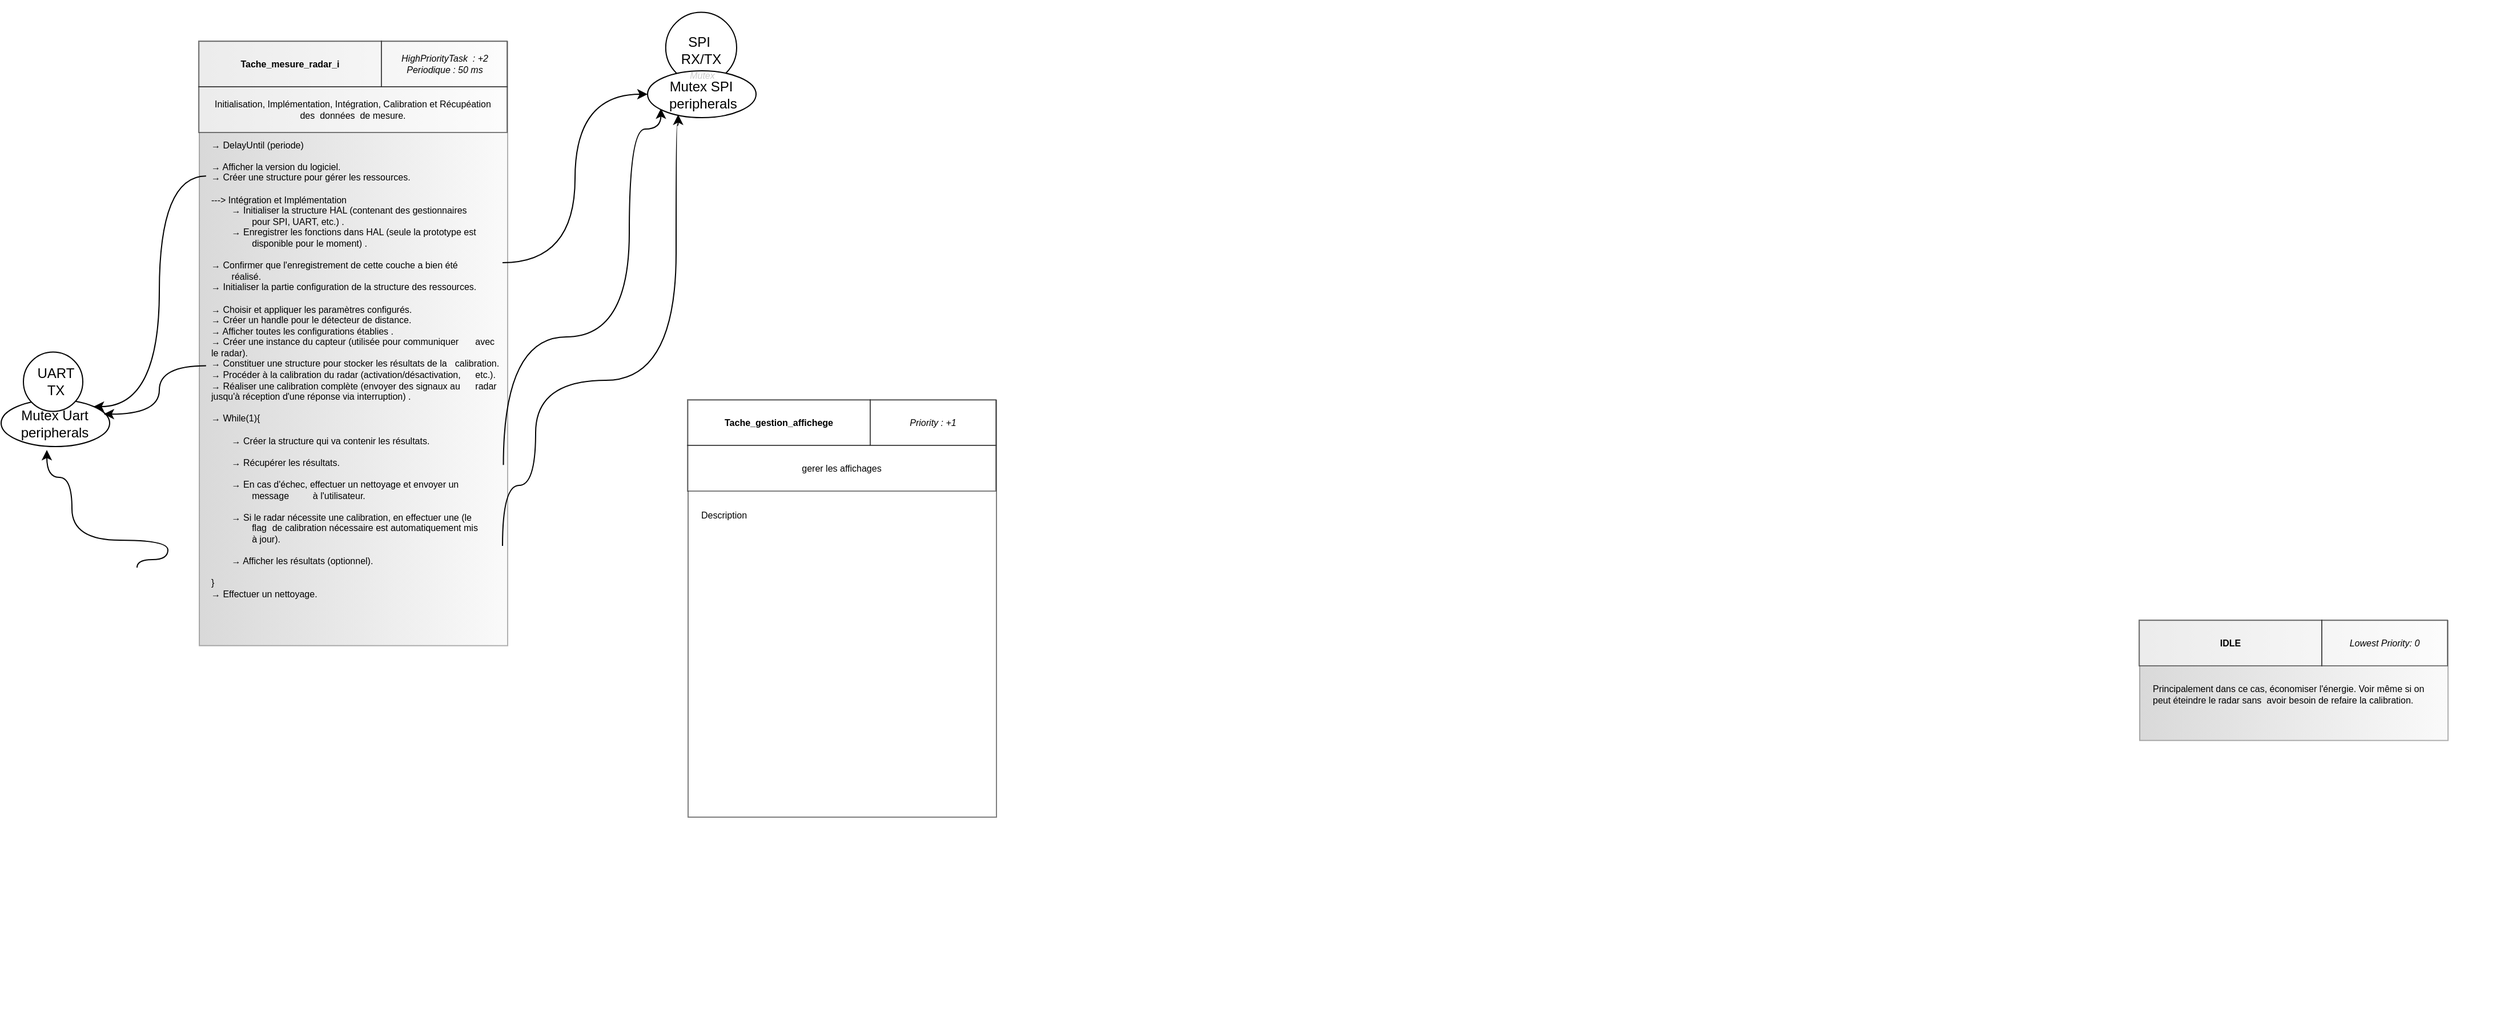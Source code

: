 <mxfile version="24.7.1" type="device">
  <diagram name="Page-1" id="BQXbJMpqSJHoT8ljhsxK">
    <mxGraphModel dx="1104" dy="631" grid="0" gridSize="10" guides="1" tooltips="1" connect="1" arrows="1" fold="1" page="1" pageScale="1" pageWidth="1575" pageHeight="1181" math="0" shadow="0">
      <root>
        <mxCell id="0" />
        <mxCell id="1" parent="0" />
        <mxCell id="yovDsSiOg5S1OaYQO72h-1" value="" style="group;align=left;fontSize=8;fontColor=#000000;opacity=50;" parent="1" vertex="1" connectable="0">
          <mxGeometry x="225" y="134" width="807" height="657" as="geometry" />
        </mxCell>
        <mxCell id="yovDsSiOg5S1OaYQO72h-2" value="" style="rounded=0;whiteSpace=wrap;html=1;rotation=90;fontSize=8;opacity=50;fillColor=#f5f5f5;gradientColor=#b3b3b3;strokeColor=#666666;" parent="yovDsSiOg5S1OaYQO72h-1" vertex="1">
          <mxGeometry x="-81.93" y="129.93" width="528.87" height="270" as="geometry" />
        </mxCell>
        <mxCell id="yovDsSiOg5S1OaYQO72h-3" value="" style="rounded=0;whiteSpace=wrap;html=1;fontSize=8;fontColor=#000000;opacity=50;" parent="yovDsSiOg5S1OaYQO72h-1" vertex="1">
          <mxGeometry x="47" width="160" height="40" as="geometry" />
        </mxCell>
        <mxCell id="yovDsSiOg5S1OaYQO72h-4" value="" style="rounded=0;whiteSpace=wrap;html=1;fontSize=8;fontColor=#000000;opacity=50;" parent="yovDsSiOg5S1OaYQO72h-1" vertex="1">
          <mxGeometry x="207" width="110" height="40" as="geometry" />
        </mxCell>
        <mxCell id="yovDsSiOg5S1OaYQO72h-5" value="" style="rounded=0;whiteSpace=wrap;html=1;fontSize=8;fontColor=#000000;opacity=50;" parent="yovDsSiOg5S1OaYQO72h-1" vertex="1">
          <mxGeometry x="47" y="40" width="270" height="40" as="geometry" />
        </mxCell>
        <mxCell id="yovDsSiOg5S1OaYQO72h-6" value="Tache_mesure_radar_i" style="text;html=1;strokeColor=none;fillColor=none;align=center;verticalAlign=middle;whiteSpace=wrap;rounded=0;fontStyle=1;fontSize=8;fontColor=#000000;opacity=50;" parent="yovDsSiOg5S1OaYQO72h-1" vertex="1">
          <mxGeometry x="57" y="10" width="140" height="20" as="geometry" />
        </mxCell>
        <mxCell id="yovDsSiOg5S1OaYQO72h-7" value="Initialisation, Implémentation, Intégration, Calibration et Récupéation des&amp;nbsp; données&amp;nbsp; de mesure." style="text;html=1;strokeColor=none;fillColor=none;align=center;verticalAlign=middle;whiteSpace=wrap;rounded=0;fontSize=8;fontColor=#000000;opacity=50;" parent="yovDsSiOg5S1OaYQO72h-1" vertex="1">
          <mxGeometry x="57" y="50" width="250" height="20" as="geometry" />
        </mxCell>
        <mxCell id="yovDsSiOg5S1OaYQO72h-8" value="&lt;br&gt;&lt;div&gt;→ DelayUntil (periode)&lt;/div&gt;&lt;div&gt;&lt;br&gt;&lt;/div&gt;→ Afficher la version du logiciel.&amp;nbsp; &lt;br&gt;→ Créer une structure pour gérer les ressources.&amp;nbsp; &lt;br&gt;&lt;br&gt;---&amp;gt; Intégration et Implémentation&amp;nbsp;&amp;nbsp; &lt;br&gt;&lt;span style=&quot;white-space: pre;&quot;&gt;&#x9;&lt;/span&gt;→ Initialiser la structure HAL (contenant des gestionnaires &lt;span style=&quot;white-space: pre;&quot;&gt;&#x9;&lt;/span&gt;&lt;span style=&quot;white-space: pre;&quot;&gt;&#x9;&lt;/span&gt;pour SPI, UART, etc.) . &lt;br&gt;&lt;span style=&quot;white-space: pre;&quot;&gt;&#x9;&lt;/span&gt;→ Enregistrer les fonctions dans HAL (seule la prototype est &lt;span style=&quot;white-space: pre;&quot;&gt;&#x9;&lt;/span&gt;&lt;span style=&quot;white-space: pre;&quot;&gt;&#x9;&lt;/span&gt;disponible pour le moment) . &lt;br&gt;&lt;br&gt;→ Confirmer que l&#39;enregistrement de cette couche a bien été &lt;span style=&quot;white-space: pre;&quot;&gt;&#x9;&lt;/span&gt;réalisé.&lt;br&gt;→ Initialiser la partie configuration de la structure des ressources.&amp;nbsp; &lt;br&gt;&lt;br&gt;→ Choisir et appliquer les paramètres configurés.&amp;nbsp; &lt;br&gt;→ Créer un handle pour le détecteur de distance.&amp;nbsp; &lt;br&gt;→ Afficher toutes les configurations établies . &lt;br&gt;→ Créer une instance du capteur (utilisée pour communiquer &lt;span style=&quot;white-space: pre;&quot;&gt;&#x9;&lt;/span&gt;avec le radar).&amp;nbsp; &lt;br&gt;→ Constituer une structure pour stocker les résultats de la &lt;span style=&quot;white-space: pre;&quot;&gt;&#x9;&lt;/span&gt;calibration.&amp;nbsp; &lt;br&gt;→ Procéder à la calibration du radar (activation/désactivation, &lt;span style=&quot;white-space: pre;&quot;&gt;&#x9;&lt;/span&gt;etc.).&amp;nbsp; &lt;br&gt;&lt;div&gt;→ Réaliser une calibration complète (envoyer des signaux au &lt;span style=&quot;white-space: pre;&quot;&gt;&#x9;&lt;/span&gt;radar jusqu&#39;à réception d&#39;une réponse via interruption) .&amp;nbsp;&lt;/div&gt;&lt;div&gt;&lt;br&gt;&lt;/div&gt;&lt;div&gt;→ While(1){&lt;br&gt;&lt;div&gt;&lt;br&gt;&lt;/div&gt;&lt;span style=&quot;white-space: pre;&quot;&gt;&#x9;&lt;/span&gt;→ Créer la structure qui va contenir les résultats.&lt;br&gt;&lt;br&gt;&lt;span style=&quot;white-space: pre;&quot;&gt;&#x9;&lt;/span&gt;→ Récupérer les résultats.&lt;br&gt;&lt;br&gt;&lt;span style=&quot;white-space: pre;&quot;&gt;&#x9;&lt;/span&gt;→ En cas d&#39;échec, effectuer un nettoyage et envoyer un &lt;span style=&quot;white-space: pre;&quot;&gt;&#x9;&lt;/span&gt;&lt;span style=&quot;white-space: pre;&quot;&gt;&#x9;&lt;/span&gt;message &lt;span style=&quot;white-space: pre;&quot;&gt;&#x9;&lt;/span&gt;à l&#39;utilisateur.&lt;br&gt;&lt;br&gt;&lt;span style=&quot;white-space: pre;&quot;&gt;&#x9;&lt;/span&gt;→ Si le radar nécessite une calibration, en effectuer une (le &lt;span style=&quot;white-space: pre;&quot;&gt;&#x9;&lt;/span&gt;&lt;span style=&quot;white-space: pre;&quot;&gt;&#x9;&lt;/span&gt;flag &lt;span style=&quot;white-space: pre;&quot;&gt;&#x9;&lt;/span&gt;de calibration nécessaire est automatiquement mis &lt;span style=&quot;white-space: pre;&quot;&gt;&#x9;&lt;/span&gt;&lt;span style=&quot;white-space: pre;&quot;&gt;&#x9;&lt;/span&gt;à jour).&lt;br&gt;&lt;br&gt;&lt;span style=&quot;white-space: pre;&quot;&gt;&#x9;&lt;/span&gt;→ Afficher les résultats (optionnel).&lt;/div&gt;&lt;div&gt;&lt;br&gt;&lt;/div&gt;&lt;div&gt;}&lt;br&gt;&lt;/div&gt;&lt;div&gt;→ Effectuer un nettoyage. &lt;br&gt;&lt;/div&gt;&lt;div&gt;&lt;br&gt;&lt;/div&gt;" style="text;html=1;strokeColor=none;fillColor=none;align=left;verticalAlign=top;whiteSpace=wrap;rounded=0;fontSize=8;fontColor=#000000;opacity=50;" parent="yovDsSiOg5S1OaYQO72h-1" vertex="1">
          <mxGeometry x="56" y="70" width="257" height="496" as="geometry" />
        </mxCell>
        <mxCell id="yovDsSiOg5S1OaYQO72h-9" value="&lt;div&gt;HighPriorityTask&amp;nbsp; : +2&lt;/div&gt;&lt;div&gt;Periodique : 50 ms &lt;br&gt;&lt;/div&gt;" style="text;html=1;strokeColor=none;fillColor=none;align=center;verticalAlign=middle;whiteSpace=wrap;rounded=0;fontStyle=2;fontSize=8;fontColor=#000000;opacity=50;" parent="yovDsSiOg5S1OaYQO72h-1" vertex="1">
          <mxGeometry x="219.5" y="10" width="85" height="20" as="geometry" />
        </mxCell>
        <mxCell id="yovDsSiOg5S1OaYQO72h-17" style="edgeStyle=orthogonalEdgeStyle;rounded=0;orthogonalLoop=1;jettySize=auto;html=1;exitX=1.003;exitY=0.607;exitDx=0;exitDy=0;entryX=0;entryY=1;entryDx=0;entryDy=0;exitPerimeter=0;curved=1;" parent="yovDsSiOg5S1OaYQO72h-1" source="yovDsSiOg5S1OaYQO72h-8" edge="1">
          <mxGeometry relative="1" as="geometry">
            <mxPoint x="310.002" y="304.104" as="sourcePoint" />
            <mxPoint x="451.722" y="59.0" as="targetPoint" />
            <Array as="points">
              <mxPoint x="314" y="259" />
              <mxPoint x="424" y="259" />
              <mxPoint x="424" y="77" />
              <mxPoint x="452" y="77" />
            </Array>
          </mxGeometry>
        </mxCell>
        <mxCell id="LV4q7qk2H9Wybud2gpiI-2" value="" style="group;align=left;fontSize=8;fontColor=#000000;opacity=50;" vertex="1" connectable="0" parent="yovDsSiOg5S1OaYQO72h-1">
          <mxGeometry x="428" y="314" width="362" height="350" as="geometry" />
        </mxCell>
        <mxCell id="LV4q7qk2H9Wybud2gpiI-3" value="" style="rounded=0;whiteSpace=wrap;html=1;rotation=90;fontSize=8;fontColor=#000000;opacity=50;" vertex="1" parent="LV4q7qk2H9Wybud2gpiI-2">
          <mxGeometry y="48" width="365" height="270" as="geometry" />
        </mxCell>
        <mxCell id="LV4q7qk2H9Wybud2gpiI-4" value="" style="rounded=0;whiteSpace=wrap;html=1;fontSize=8;fontColor=#000000;opacity=50;" vertex="1" parent="LV4q7qk2H9Wybud2gpiI-2">
          <mxGeometry x="47" width="160" height="40" as="geometry" />
        </mxCell>
        <mxCell id="LV4q7qk2H9Wybud2gpiI-5" value="" style="rounded=0;whiteSpace=wrap;html=1;fontSize=8;fontColor=#000000;opacity=50;" vertex="1" parent="LV4q7qk2H9Wybud2gpiI-2">
          <mxGeometry x="207" width="110" height="40" as="geometry" />
        </mxCell>
        <mxCell id="LV4q7qk2H9Wybud2gpiI-6" value="" style="rounded=0;whiteSpace=wrap;html=1;fontSize=8;fontColor=#000000;opacity=50;" vertex="1" parent="LV4q7qk2H9Wybud2gpiI-2">
          <mxGeometry x="47" y="40" width="270" height="40" as="geometry" />
        </mxCell>
        <mxCell id="LV4q7qk2H9Wybud2gpiI-7" value="Tache_gestion_affichege" style="text;html=1;strokeColor=none;fillColor=none;align=center;verticalAlign=middle;whiteSpace=wrap;rounded=0;fontStyle=1;fontSize=8;fontColor=#000000;opacity=50;" vertex="1" parent="LV4q7qk2H9Wybud2gpiI-2">
          <mxGeometry x="57" y="10" width="140" height="20" as="geometry" />
        </mxCell>
        <mxCell id="LV4q7qk2H9Wybud2gpiI-8" value="Priority : +1" style="text;html=1;strokeColor=none;fillColor=none;align=center;verticalAlign=middle;whiteSpace=wrap;rounded=0;fontStyle=2;fontSize=8;fontColor=#000000;opacity=50;" vertex="1" parent="LV4q7qk2H9Wybud2gpiI-2">
          <mxGeometry x="217" y="10" width="90" height="20" as="geometry" />
        </mxCell>
        <mxCell id="LV4q7qk2H9Wybud2gpiI-9" value="&lt;div&gt;gerer les affichages&lt;/div&gt;" style="text;html=1;strokeColor=none;fillColor=none;align=center;verticalAlign=middle;whiteSpace=wrap;rounded=0;fontSize=8;fontColor=#000000;opacity=50;" vertex="1" parent="LV4q7qk2H9Wybud2gpiI-2">
          <mxGeometry x="57" y="50" width="250" height="20" as="geometry" />
        </mxCell>
        <mxCell id="LV4q7qk2H9Wybud2gpiI-10" value="Description" style="text;html=1;strokeColor=none;fillColor=none;align=left;verticalAlign=top;whiteSpace=wrap;rounded=0;fontSize=8;fontColor=#000000;opacity=50;" vertex="1" parent="LV4q7qk2H9Wybud2gpiI-2">
          <mxGeometry x="57" y="90" width="250" height="260" as="geometry" />
        </mxCell>
        <mxCell id="yovDsSiOg5S1OaYQO72h-24" value="" style="group" parent="1" vertex="1" connectable="0">
          <mxGeometry x="671" y="98" width="72" height="78" as="geometry" />
        </mxCell>
        <mxCell id="yovDsSiOg5S1OaYQO72h-25" value="" style="ellipse;whiteSpace=wrap;html=1;aspect=fixed;align=left;" parent="yovDsSiOg5S1OaYQO72h-24" vertex="1">
          <mxGeometry x="9.9" y="10.725" width="62.1" height="62.1" as="geometry" />
        </mxCell>
        <mxCell id="yovDsSiOg5S1OaYQO72h-26" value="SPI&amp;nbsp; RX/TX " style="text;html=1;strokeColor=none;fillColor=none;align=center;verticalAlign=middle;whiteSpace=wrap;rounded=0;" parent="yovDsSiOg5S1OaYQO72h-24" vertex="1">
          <mxGeometry x="13.95" y="24.863" width="54" height="39" as="geometry" />
        </mxCell>
        <mxCell id="yovDsSiOg5S1OaYQO72h-29" value="" style="group" parent="1" vertex="1" connectable="0">
          <mxGeometry x="99" y="448" width="95" height="41" as="geometry" />
        </mxCell>
        <mxCell id="yovDsSiOg5S1OaYQO72h-30" value="" style="group" parent="yovDsSiOg5S1OaYQO72h-29" vertex="1" connectable="0">
          <mxGeometry width="95" height="41" as="geometry" />
        </mxCell>
        <mxCell id="yovDsSiOg5S1OaYQO72h-31" value="" style="ellipse;whiteSpace=wrap;html=1;align=left;" parent="yovDsSiOg5S1OaYQO72h-30" vertex="1">
          <mxGeometry width="95" height="41" as="geometry" />
        </mxCell>
        <mxCell id="yovDsSiOg5S1OaYQO72h-32" value="Mutex Uart peripherals " style="text;html=1;strokeColor=none;fillColor=none;align=center;verticalAlign=middle;whiteSpace=wrap;rounded=0;" parent="yovDsSiOg5S1OaYQO72h-30" vertex="1">
          <mxGeometry x="7.308" y="13.667" width="80.385" height="13.667" as="geometry" />
        </mxCell>
        <mxCell id="yovDsSiOg5S1OaYQO72h-33" value="&lt;font style=&quot;font-size: 8px&quot; color=&quot;#cccccc&quot;&gt;&lt;i&gt;Mutex&lt;/i&gt;&lt;/font&gt;" style="text;html=1;strokeColor=none;fillColor=none;align=center;verticalAlign=middle;whiteSpace=wrap;rounded=0;dropTarget=0;connectable=0;" parent="yovDsSiOg5S1OaYQO72h-30" vertex="1">
          <mxGeometry x="25.577" y="-3.417" width="43.846" height="13.667" as="geometry" />
        </mxCell>
        <mxCell id="yovDsSiOg5S1OaYQO72h-34" value="" style="group" parent="yovDsSiOg5S1OaYQO72h-30" vertex="1" connectable="0">
          <mxGeometry x="19.5" y="-41.75" width="56" height="52" as="geometry" />
        </mxCell>
        <mxCell id="yovDsSiOg5S1OaYQO72h-35" value="" style="ellipse;whiteSpace=wrap;html=1;aspect=fixed;align=left;" parent="yovDsSiOg5S1OaYQO72h-34" vertex="1">
          <mxGeometry width="52" height="52" as="geometry" />
        </mxCell>
        <mxCell id="yovDsSiOg5S1OaYQO72h-36" value="&lt;div&gt;UART&lt;/div&gt;&lt;div&gt;TX&lt;br&gt;&lt;/div&gt;" style="text;html=1;strokeColor=none;fillColor=none;align=center;verticalAlign=middle;whiteSpace=wrap;rounded=0;" parent="yovDsSiOg5S1OaYQO72h-34" vertex="1">
          <mxGeometry x="7" y="13" width="42" height="26" as="geometry" />
        </mxCell>
        <mxCell id="yovDsSiOg5S1OaYQO72h-37" value="" style="group" parent="1" vertex="1" connectable="0">
          <mxGeometry x="665" y="160" width="95" height="41" as="geometry" />
        </mxCell>
        <mxCell id="yovDsSiOg5S1OaYQO72h-38" value="" style="group" parent="yovDsSiOg5S1OaYQO72h-37" vertex="1" connectable="0">
          <mxGeometry width="95" height="41" as="geometry" />
        </mxCell>
        <mxCell id="yovDsSiOg5S1OaYQO72h-39" value="" style="ellipse;whiteSpace=wrap;html=1;align=left;" parent="yovDsSiOg5S1OaYQO72h-38" vertex="1">
          <mxGeometry width="95" height="41" as="geometry" />
        </mxCell>
        <mxCell id="yovDsSiOg5S1OaYQO72h-40" value="&lt;div&gt;Mutex SPI&lt;/div&gt;&lt;div&gt;&amp;nbsp;peripherals &lt;/div&gt;" style="text;html=1;strokeColor=none;fillColor=none;align=center;verticalAlign=middle;whiteSpace=wrap;rounded=0;" parent="yovDsSiOg5S1OaYQO72h-38" vertex="1">
          <mxGeometry x="7.308" y="13.667" width="80.385" height="13.667" as="geometry" />
        </mxCell>
        <mxCell id="yovDsSiOg5S1OaYQO72h-41" value="&lt;font style=&quot;font-size: 8px&quot; color=&quot;#cccccc&quot;&gt;&lt;i&gt;Mutex&lt;/i&gt;&lt;/font&gt;" style="text;html=1;strokeColor=none;fillColor=none;align=center;verticalAlign=middle;whiteSpace=wrap;rounded=0;dropTarget=0;connectable=0;" parent="yovDsSiOg5S1OaYQO72h-38" vertex="1">
          <mxGeometry x="25.577" y="-3.417" width="43.846" height="13.667" as="geometry" />
        </mxCell>
        <mxCell id="yovDsSiOg5S1OaYQO72h-42" style="edgeStyle=orthogonalEdgeStyle;rounded=0;orthogonalLoop=1;jettySize=auto;html=1;exitX=1;exitY=0.25;exitDx=0;exitDy=0;entryX=0;entryY=0.5;entryDx=0;entryDy=0;curved=1;" parent="1" source="yovDsSiOg5S1OaYQO72h-8" target="yovDsSiOg5S1OaYQO72h-39" edge="1">
          <mxGeometry relative="1" as="geometry" />
        </mxCell>
        <mxCell id="yovDsSiOg5S1OaYQO72h-43" style="edgeStyle=orthogonalEdgeStyle;rounded=0;orthogonalLoop=1;jettySize=auto;html=1;curved=1;" parent="1" edge="1">
          <mxGeometry relative="1" as="geometry">
            <mxPoint x="139" y="492" as="targetPoint" />
            <Array as="points">
              <mxPoint x="245" y="588" />
              <mxPoint x="245" y="571" />
              <mxPoint x="161" y="571" />
              <mxPoint x="161" y="516" />
              <mxPoint x="139" y="516" />
            </Array>
            <mxPoint x="218" y="595" as="sourcePoint" />
          </mxGeometry>
        </mxCell>
        <mxCell id="yovDsSiOg5S1OaYQO72h-44" style="edgeStyle=orthogonalEdgeStyle;rounded=0;orthogonalLoop=1;jettySize=auto;html=1;exitX=-0.01;exitY=0.097;exitDx=0;exitDy=0;entryX=1;entryY=0;entryDx=0;entryDy=0;exitPerimeter=0;curved=1;" parent="1" source="yovDsSiOg5S1OaYQO72h-8" target="yovDsSiOg5S1OaYQO72h-31" edge="1">
          <mxGeometry relative="1" as="geometry" />
        </mxCell>
        <mxCell id="yovDsSiOg5S1OaYQO72h-45" style="edgeStyle=orthogonalEdgeStyle;rounded=0;orthogonalLoop=1;jettySize=auto;html=1;exitX=-0.01;exitY=0.432;exitDx=0;exitDy=0;entryX=0.946;entryY=0.308;entryDx=0;entryDy=0;entryPerimeter=0;exitPerimeter=0;curved=1;" parent="1" source="yovDsSiOg5S1OaYQO72h-8" target="yovDsSiOg5S1OaYQO72h-31" edge="1">
          <mxGeometry relative="1" as="geometry" />
        </mxCell>
        <mxCell id="yovDsSiOg5S1OaYQO72h-46" style="edgeStyle=orthogonalEdgeStyle;rounded=0;orthogonalLoop=1;jettySize=auto;html=1;exitX=1;exitY=0.75;exitDx=0;exitDy=0;curved=1;entryX=0.282;entryY=0.935;entryDx=0;entryDy=0;entryPerimeter=0;" parent="1" source="yovDsSiOg5S1OaYQO72h-8" target="yovDsSiOg5S1OaYQO72h-39" edge="1">
          <mxGeometry relative="1" as="geometry">
            <mxPoint x="707.478" y="207.913" as="targetPoint" />
            <Array as="points">
              <mxPoint x="567" y="523" />
              <mxPoint x="567" y="431" />
              <mxPoint x="690" y="431" />
              <mxPoint x="690" y="208" />
              <mxPoint x="692" y="208" />
            </Array>
          </mxGeometry>
        </mxCell>
        <mxCell id="yovDsSiOg5S1OaYQO72h-10" value="" style="group;align=left;fontSize=8;fontColor=#000000;opacity=50;" parent="1" vertex="1" connectable="0">
          <mxGeometry x="1924" y="641" width="362" height="350" as="geometry" />
        </mxCell>
        <mxCell id="yovDsSiOg5S1OaYQO72h-11" value="" style="rounded=0;whiteSpace=wrap;html=1;rotation=90;fontSize=8;opacity=50;fillColor=#f5f5f5;gradientColor=#b3b3b3;strokeColor=#666666;" parent="yovDsSiOg5S1OaYQO72h-10" vertex="1">
          <mxGeometry x="130.07" y="-82.06" width="104.87" height="270" as="geometry" />
        </mxCell>
        <mxCell id="yovDsSiOg5S1OaYQO72h-12" value="" style="rounded=0;whiteSpace=wrap;html=1;fontSize=8;fontColor=#000000;opacity=50;" parent="yovDsSiOg5S1OaYQO72h-10" vertex="1">
          <mxGeometry x="47" width="160" height="40" as="geometry" />
        </mxCell>
        <mxCell id="yovDsSiOg5S1OaYQO72h-13" value="" style="rounded=0;whiteSpace=wrap;html=1;fontSize=8;fontColor=#000000;opacity=50;" parent="yovDsSiOg5S1OaYQO72h-10" vertex="1">
          <mxGeometry x="207" width="110" height="40" as="geometry" />
        </mxCell>
        <mxCell id="yovDsSiOg5S1OaYQO72h-14" value="IDLE" style="text;html=1;strokeColor=none;fillColor=none;align=center;verticalAlign=middle;whiteSpace=wrap;rounded=0;fontStyle=1;fontSize=8;fontColor=#000000;opacity=50;" parent="yovDsSiOg5S1OaYQO72h-10" vertex="1">
          <mxGeometry x="57" y="10" width="140" height="20" as="geometry" />
        </mxCell>
        <mxCell id="yovDsSiOg5S1OaYQO72h-15" value="Lowest Priority: 0" style="text;html=1;strokeColor=none;fillColor=none;align=center;verticalAlign=middle;whiteSpace=wrap;rounded=0;fontStyle=2;fontSize=8;fontColor=#000000;opacity=50;" parent="yovDsSiOg5S1OaYQO72h-10" vertex="1">
          <mxGeometry x="217" y="10" width="90" height="20" as="geometry" />
        </mxCell>
        <mxCell id="yovDsSiOg5S1OaYQO72h-16" value="Principalement dans ce cas, économiser l&#39;énergie. Voir même si on peut éteindre le radar sans&amp;nbsp; avoir besoin de refaire la calibration." style="text;html=1;strokeColor=none;fillColor=none;align=left;verticalAlign=top;whiteSpace=wrap;rounded=0;fontSize=8;fontColor=#000000;opacity=50;" parent="yovDsSiOg5S1OaYQO72h-10" vertex="1">
          <mxGeometry x="57" y="49" width="250" height="144" as="geometry" />
        </mxCell>
      </root>
    </mxGraphModel>
  </diagram>
</mxfile>
